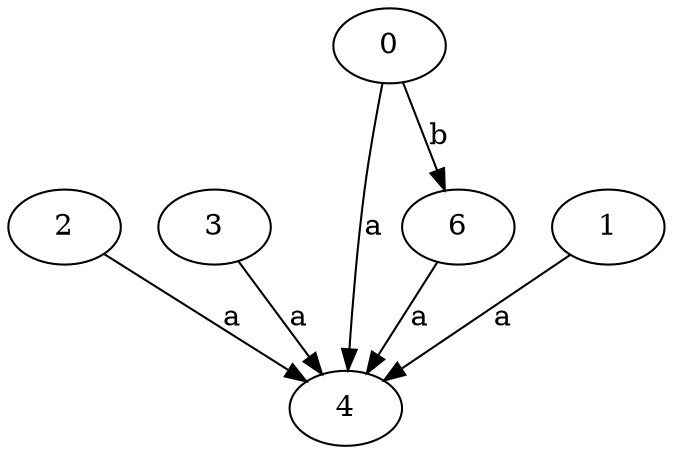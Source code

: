 strict digraph  {
2;
3;
4;
0;
1;
6;
2 -> 4  [label=a];
3 -> 4  [label=a];
0 -> 4  [label=a];
0 -> 6  [label=b];
1 -> 4  [label=a];
6 -> 4  [label=a];
}
